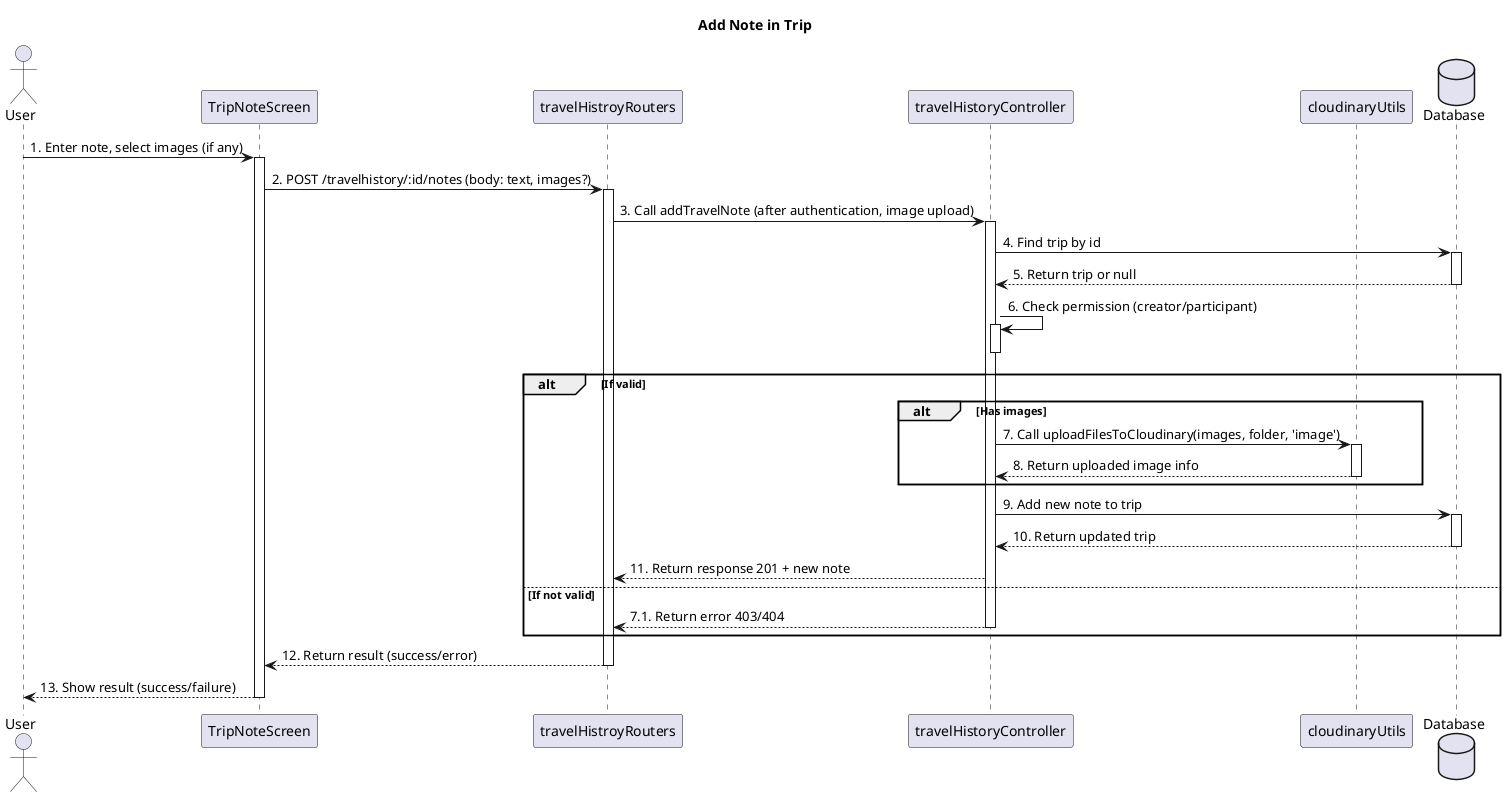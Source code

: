 @startuml
' Sequence diagram: Add Note in Trip
' Flow: FE calls POST /travelhistory/:id/notes -> router -> controller -> model -> return result

title Add Note in Trip

actor User
participant TripNoteScreen
participant travelHistroyRouters
participant travelHistoryController
participant cloudinaryUtils
Database Database

User -> TripNoteScreen : 1. Enter note, select images (if any)
activate TripNoteScreen
TripNoteScreen -> travelHistroyRouters : 2. POST /travelhistory/:id/notes (body: text, images?)
activate travelHistroyRouters

travelHistroyRouters -> travelHistoryController : 3. Call addTravelNote (after authentication, image upload)
activate travelHistoryController

travelHistoryController -> Database : 4. Find trip by id
activate Database
Database --> travelHistoryController : 5. Return trip or null
deactivate Database

travelHistoryController -> travelHistoryController : 6. Check permission (creator/participant)
activate travelHistoryController
deactivate travelHistoryController

alt If valid
    alt Has images
        travelHistoryController -> cloudinaryUtils : 7. Call uploadFilesToCloudinary(images, folder, 'image')
        activate cloudinaryUtils
        cloudinaryUtils --> travelHistoryController : 8. Return uploaded image info
        deactivate cloudinaryUtils
    end
    travelHistoryController -> Database : 9. Add new note to trip
    activate Database
    Database --> travelHistoryController : 10. Return updated trip
    deactivate Database

    travelHistoryController --> travelHistroyRouters : 11. Return response 201 + new note
else If not valid
    travelHistoryController --> travelHistroyRouters : 7.1. Return error 403/404
    deactivate travelHistoryController
end

travelHistroyRouters --> TripNoteScreen : 12. Return result (success/error)
deactivate travelHistroyRouters
TripNoteScreen --> User : 13. Show result (success/failure)
deactivate TripNoteScreen

@enduml

